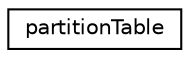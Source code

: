 digraph "Graphical Class Hierarchy"
{
  edge [fontname="Helvetica",fontsize="10",labelfontname="Helvetica",labelfontsize="10"];
  node [fontname="Helvetica",fontsize="10",shape=record];
  rankdir="LR";
  Node0 [label="partitionTable",height=0.2,width=0.4,color="black", fillcolor="white", style="filled",URL="$structpartition_table.html",tooltip="MBR partition table entry. "];
}
